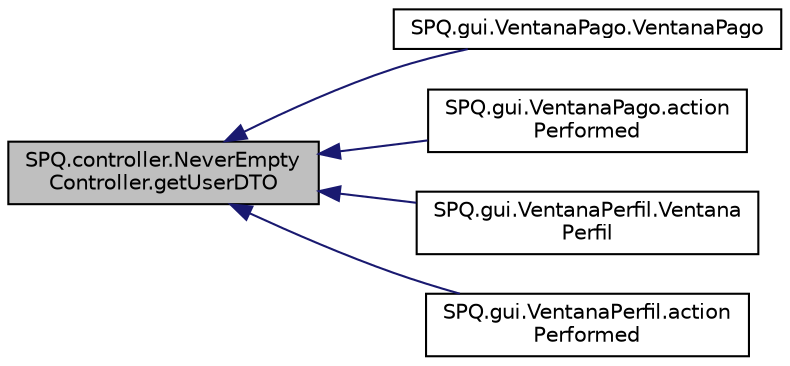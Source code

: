 digraph "SPQ.controller.NeverEmptyController.getUserDTO"
{
  edge [fontname="Helvetica",fontsize="10",labelfontname="Helvetica",labelfontsize="10"];
  node [fontname="Helvetica",fontsize="10",shape=record];
  rankdir="LR";
  Node19 [label="SPQ.controller.NeverEmpty\lController.getUserDTO",height=0.2,width=0.4,color="black", fillcolor="grey75", style="filled", fontcolor="black"];
  Node19 -> Node20 [dir="back",color="midnightblue",fontsize="10",style="solid"];
  Node20 [label="SPQ.gui.VentanaPago.VentanaPago",height=0.2,width=0.4,color="black", fillcolor="white", style="filled",URL="$class_s_p_q_1_1gui_1_1_ventana_pago.html#ac192c8e330c672202608380ffaabd275"];
  Node19 -> Node21 [dir="back",color="midnightblue",fontsize="10",style="solid"];
  Node21 [label="SPQ.gui.VentanaPago.action\lPerformed",height=0.2,width=0.4,color="black", fillcolor="white", style="filled",URL="$class_s_p_q_1_1gui_1_1_ventana_pago.html#a64947ae1b81ff8e561792d9db382b1f9"];
  Node19 -> Node22 [dir="back",color="midnightblue",fontsize="10",style="solid"];
  Node22 [label="SPQ.gui.VentanaPerfil.Ventana\lPerfil",height=0.2,width=0.4,color="black", fillcolor="white", style="filled",URL="$class_s_p_q_1_1gui_1_1_ventana_perfil.html#a16166538d7497a79cdc1e383ae852ac1"];
  Node19 -> Node23 [dir="back",color="midnightblue",fontsize="10",style="solid"];
  Node23 [label="SPQ.gui.VentanaPerfil.action\lPerformed",height=0.2,width=0.4,color="black", fillcolor="white", style="filled",URL="$class_s_p_q_1_1gui_1_1_ventana_perfil.html#ab3748a16025307c203ba1dd2c5385b23"];
}
